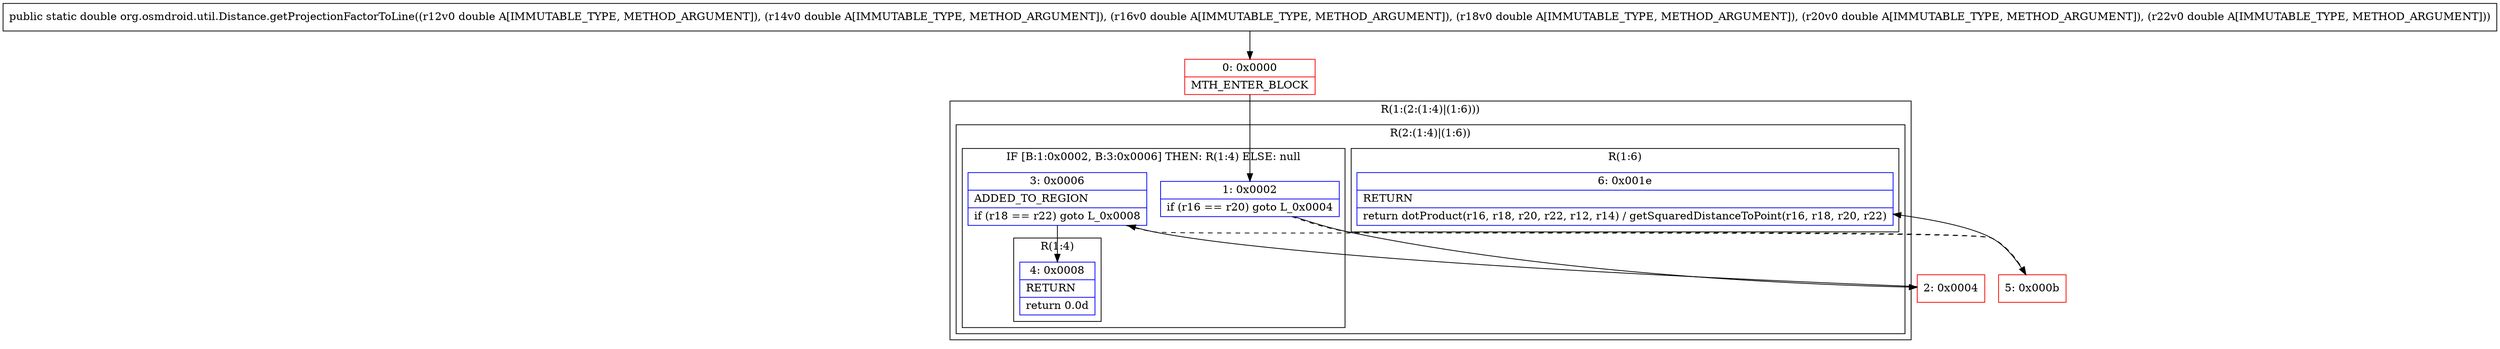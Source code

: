 digraph "CFG fororg.osmdroid.util.Distance.getProjectionFactorToLine(DDDDDD)D" {
subgraph cluster_Region_125291401 {
label = "R(1:(2:(1:4)|(1:6)))";
node [shape=record,color=blue];
subgraph cluster_Region_1820142451 {
label = "R(2:(1:4)|(1:6))";
node [shape=record,color=blue];
subgraph cluster_IfRegion_329963584 {
label = "IF [B:1:0x0002, B:3:0x0006] THEN: R(1:4) ELSE: null";
node [shape=record,color=blue];
Node_1 [shape=record,label="{1\:\ 0x0002|if (r16 == r20) goto L_0x0004\l}"];
Node_3 [shape=record,label="{3\:\ 0x0006|ADDED_TO_REGION\l|if (r18 == r22) goto L_0x0008\l}"];
subgraph cluster_Region_295796780 {
label = "R(1:4)";
node [shape=record,color=blue];
Node_4 [shape=record,label="{4\:\ 0x0008|RETURN\l|return 0.0d\l}"];
}
}
subgraph cluster_Region_682834450 {
label = "R(1:6)";
node [shape=record,color=blue];
Node_6 [shape=record,label="{6\:\ 0x001e|RETURN\l|return dotProduct(r16, r18, r20, r22, r12, r14) \/ getSquaredDistanceToPoint(r16, r18, r20, r22)\l}"];
}
}
}
Node_0 [shape=record,color=red,label="{0\:\ 0x0000|MTH_ENTER_BLOCK\l}"];
Node_2 [shape=record,color=red,label="{2\:\ 0x0004}"];
Node_5 [shape=record,color=red,label="{5\:\ 0x000b}"];
MethodNode[shape=record,label="{public static double org.osmdroid.util.Distance.getProjectionFactorToLine((r12v0 double A[IMMUTABLE_TYPE, METHOD_ARGUMENT]), (r14v0 double A[IMMUTABLE_TYPE, METHOD_ARGUMENT]), (r16v0 double A[IMMUTABLE_TYPE, METHOD_ARGUMENT]), (r18v0 double A[IMMUTABLE_TYPE, METHOD_ARGUMENT]), (r20v0 double A[IMMUTABLE_TYPE, METHOD_ARGUMENT]), (r22v0 double A[IMMUTABLE_TYPE, METHOD_ARGUMENT])) }"];
MethodNode -> Node_0;
Node_1 -> Node_2;
Node_1 -> Node_5[style=dashed];
Node_3 -> Node_4;
Node_3 -> Node_5[style=dashed];
Node_0 -> Node_1;
Node_2 -> Node_3;
Node_5 -> Node_6;
}

